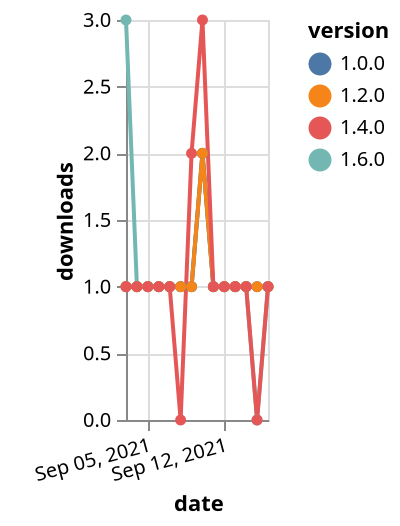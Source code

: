 {"$schema": "https://vega.github.io/schema/vega-lite/v5.json", "description": "A simple bar chart with embedded data.", "data": {"values": [{"date": "2021-09-03", "total": 124, "delta": 3, "version": "1.6.0"}, {"date": "2021-09-04", "total": 125, "delta": 1, "version": "1.6.0"}, {"date": "2021-09-05", "total": 126, "delta": 1, "version": "1.6.0"}, {"date": "2021-09-06", "total": 127, "delta": 1, "version": "1.6.0"}, {"date": "2021-09-07", "total": 128, "delta": 1, "version": "1.6.0"}, {"date": "2021-09-08", "total": 129, "delta": 1, "version": "1.6.0"}, {"date": "2021-09-09", "total": 130, "delta": 1, "version": "1.6.0"}, {"date": "2021-09-10", "total": 132, "delta": 2, "version": "1.6.0"}, {"date": "2021-09-11", "total": 133, "delta": 1, "version": "1.6.0"}, {"date": "2021-09-12", "total": 134, "delta": 1, "version": "1.6.0"}, {"date": "2021-09-13", "total": 135, "delta": 1, "version": "1.6.0"}, {"date": "2021-09-14", "total": 136, "delta": 1, "version": "1.6.0"}, {"date": "2021-09-15", "total": 136, "delta": 0, "version": "1.6.0"}, {"date": "2021-09-16", "total": 137, "delta": 1, "version": "1.6.0"}, {"date": "2021-09-03", "total": 173, "delta": 1, "version": "1.0.0"}, {"date": "2021-09-04", "total": 174, "delta": 1, "version": "1.0.0"}, {"date": "2021-09-05", "total": 175, "delta": 1, "version": "1.0.0"}, {"date": "2021-09-06", "total": 176, "delta": 1, "version": "1.0.0"}, {"date": "2021-09-07", "total": 177, "delta": 1, "version": "1.0.0"}, {"date": "2021-09-08", "total": 178, "delta": 1, "version": "1.0.0"}, {"date": "2021-09-09", "total": 179, "delta": 1, "version": "1.0.0"}, {"date": "2021-09-10", "total": 181, "delta": 2, "version": "1.0.0"}, {"date": "2021-09-11", "total": 182, "delta": 1, "version": "1.0.0"}, {"date": "2021-09-12", "total": 183, "delta": 1, "version": "1.0.0"}, {"date": "2021-09-13", "total": 184, "delta": 1, "version": "1.0.0"}, {"date": "2021-09-14", "total": 185, "delta": 1, "version": "1.0.0"}, {"date": "2021-09-15", "total": 186, "delta": 1, "version": "1.0.0"}, {"date": "2021-09-16", "total": 187, "delta": 1, "version": "1.0.0"}, {"date": "2021-09-03", "total": 161, "delta": 1, "version": "1.2.0"}, {"date": "2021-09-04", "total": 162, "delta": 1, "version": "1.2.0"}, {"date": "2021-09-05", "total": 163, "delta": 1, "version": "1.2.0"}, {"date": "2021-09-06", "total": 164, "delta": 1, "version": "1.2.0"}, {"date": "2021-09-07", "total": 165, "delta": 1, "version": "1.2.0"}, {"date": "2021-09-08", "total": 166, "delta": 1, "version": "1.2.0"}, {"date": "2021-09-09", "total": 167, "delta": 1, "version": "1.2.0"}, {"date": "2021-09-10", "total": 169, "delta": 2, "version": "1.2.0"}, {"date": "2021-09-11", "total": 170, "delta": 1, "version": "1.2.0"}, {"date": "2021-09-12", "total": 171, "delta": 1, "version": "1.2.0"}, {"date": "2021-09-13", "total": 172, "delta": 1, "version": "1.2.0"}, {"date": "2021-09-14", "total": 173, "delta": 1, "version": "1.2.0"}, {"date": "2021-09-15", "total": 174, "delta": 1, "version": "1.2.0"}, {"date": "2021-09-16", "total": 175, "delta": 1, "version": "1.2.0"}, {"date": "2021-09-03", "total": 173, "delta": 1, "version": "1.4.0"}, {"date": "2021-09-04", "total": 174, "delta": 1, "version": "1.4.0"}, {"date": "2021-09-05", "total": 175, "delta": 1, "version": "1.4.0"}, {"date": "2021-09-06", "total": 176, "delta": 1, "version": "1.4.0"}, {"date": "2021-09-07", "total": 177, "delta": 1, "version": "1.4.0"}, {"date": "2021-09-08", "total": 177, "delta": 0, "version": "1.4.0"}, {"date": "2021-09-09", "total": 179, "delta": 2, "version": "1.4.0"}, {"date": "2021-09-10", "total": 182, "delta": 3, "version": "1.4.0"}, {"date": "2021-09-11", "total": 183, "delta": 1, "version": "1.4.0"}, {"date": "2021-09-12", "total": 184, "delta": 1, "version": "1.4.0"}, {"date": "2021-09-13", "total": 185, "delta": 1, "version": "1.4.0"}, {"date": "2021-09-14", "total": 186, "delta": 1, "version": "1.4.0"}, {"date": "2021-09-15", "total": 186, "delta": 0, "version": "1.4.0"}, {"date": "2021-09-16", "total": 187, "delta": 1, "version": "1.4.0"}]}, "width": "container", "mark": {"type": "line", "point": {"filled": true}}, "encoding": {"x": {"field": "date", "type": "temporal", "timeUnit": "yearmonthdate", "title": "date", "axis": {"labelAngle": -15}}, "y": {"field": "delta", "type": "quantitative", "title": "downloads"}, "color": {"field": "version", "type": "nominal"}, "tooltip": {"field": "delta"}}}